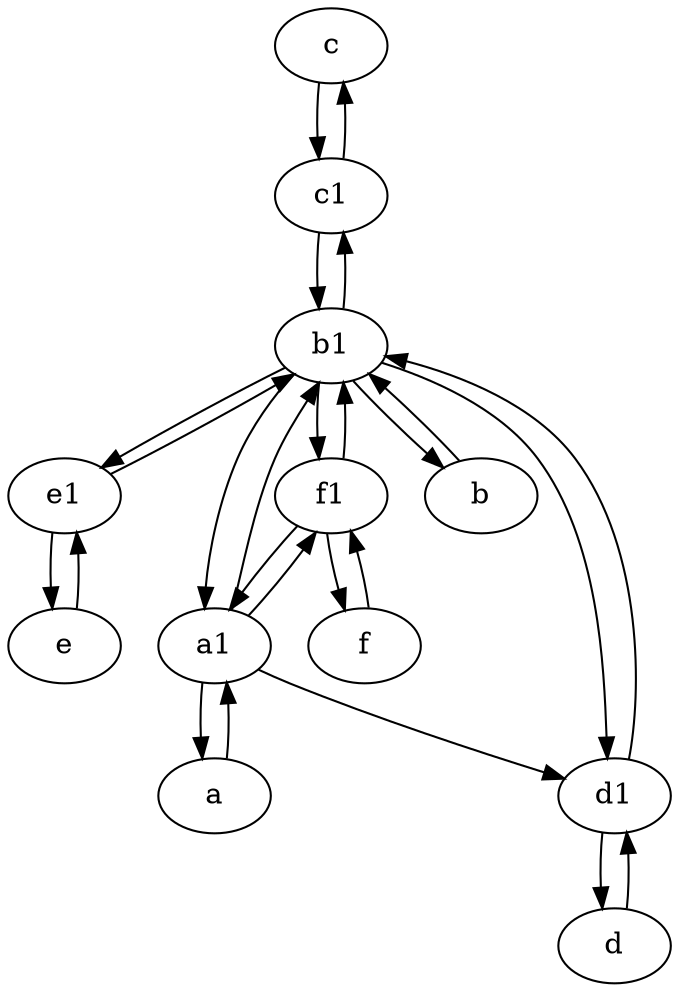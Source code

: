 digraph  {
	c [pos="20,10!"];
	e1 [pos="25,45!"];
	a [pos="40,10!"];
	d [pos="20,30!"];
	f1;
	a1 [pos="40,15!"];
	c1 [pos="30,15!"];
	e [pos="30,50!"];
	f [pos="15,45!"];
	b1 [pos="45,20!"];
	b [pos="50,20!"];
	d1 [pos="25,30!"];
	f -> f1;
	f1 -> f;
	b -> b1;
	e1 -> b1;
	b1 -> b;
	a1 -> f1;
	d1 -> d;
	a -> a1;
	c1 -> c;
	a1 -> d1;
	e -> e1;
	f1 -> a1;
	b1 -> d1;
	b1 -> e1;
	e1 -> e;
	c1 -> b1;
	a1 -> a;
	d -> d1;
	a1 -> b1;
	c -> c1;
	b1 -> a1;
	d1 -> b1;
	f1 -> b1;
	b1 -> c1;
	b1 -> f1;

	}